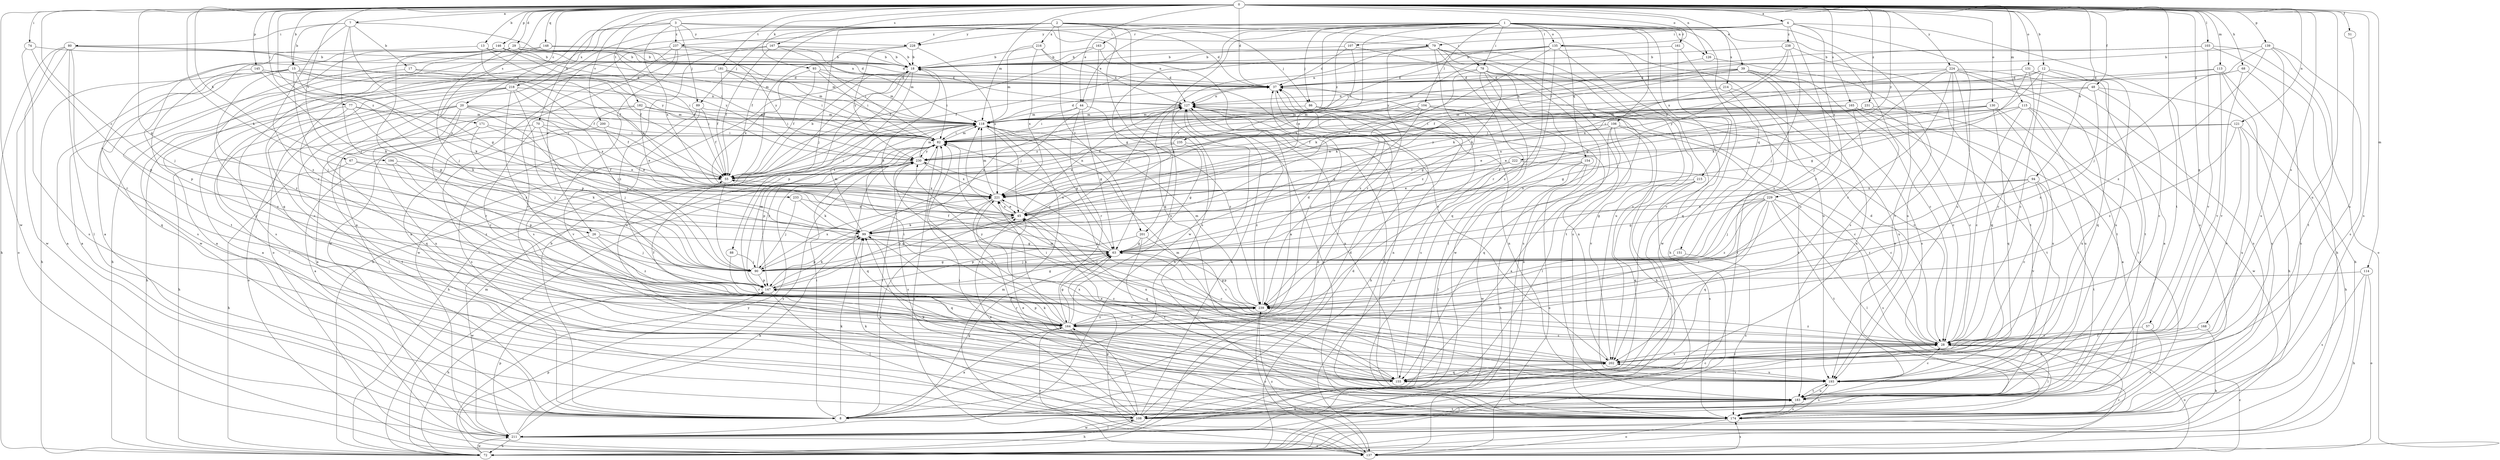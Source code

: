 strict digraph  {
0;
1;
2;
3;
4;
7;
8;
12;
13;
15;
17;
18;
20;
26;
28;
29;
37;
39;
44;
45;
48;
51;
55;
57;
63;
67;
68;
70;
72;
74;
77;
78;
79;
80;
82;
86;
88;
89;
90;
93;
94;
99;
103;
104;
106;
107;
108;
113;
114;
115;
118;
121;
126;
127;
130;
131;
135;
137;
139;
145;
146;
147;
148;
151;
154;
155;
161;
163;
164;
165;
167;
168;
171;
174;
181;
182;
183;
193;
194;
200;
201;
202;
211;
214;
215;
216;
218;
221;
222;
224;
228;
229;
230;
231;
233;
235;
237;
238;
239;
0 -> 4  [label=a];
0 -> 7  [label=a];
0 -> 12  [label=b];
0 -> 13  [label=b];
0 -> 15  [label=b];
0 -> 20  [label=c];
0 -> 26  [label=c];
0 -> 29  [label=d];
0 -> 37  [label=d];
0 -> 39  [label=e];
0 -> 44  [label=e];
0 -> 48  [label=f];
0 -> 51  [label=f];
0 -> 57  [label=g];
0 -> 63  [label=g];
0 -> 67  [label=h];
0 -> 68  [label=h];
0 -> 70  [label=h];
0 -> 74  [label=i];
0 -> 77  [label=i];
0 -> 93  [label=k];
0 -> 94  [label=k];
0 -> 99  [label=k];
0 -> 103  [label=l];
0 -> 113  [label=m];
0 -> 114  [label=m];
0 -> 115  [label=m];
0 -> 118  [label=m];
0 -> 121  [label=n];
0 -> 126  [label=n];
0 -> 130  [label=o];
0 -> 131  [label=o];
0 -> 135  [label=o];
0 -> 139  [label=p];
0 -> 145  [label=p];
0 -> 146  [label=p];
0 -> 148  [label=q];
0 -> 165  [label=s];
0 -> 167  [label=s];
0 -> 168  [label=s];
0 -> 171  [label=s];
0 -> 174  [label=s];
0 -> 181  [label=t];
0 -> 182  [label=t];
0 -> 183  [label=t];
0 -> 193  [label=u];
0 -> 194  [label=v];
0 -> 200  [label=v];
0 -> 211  [label=w];
0 -> 222  [label=y];
0 -> 224  [label=y];
0 -> 231  [label=z];
0 -> 233  [label=z];
1 -> 44  [label=e];
1 -> 45  [label=e];
1 -> 63  [label=g];
1 -> 78  [label=i];
1 -> 86  [label=j];
1 -> 104  [label=l];
1 -> 106  [label=l];
1 -> 135  [label=o];
1 -> 137  [label=o];
1 -> 151  [label=q];
1 -> 154  [label=q];
1 -> 161  [label=r];
1 -> 163  [label=r];
1 -> 164  [label=r];
1 -> 174  [label=s];
1 -> 201  [label=v];
1 -> 211  [label=w];
1 -> 214  [label=x];
1 -> 215  [label=x];
1 -> 235  [label=z];
1 -> 237  [label=z];
2 -> 8  [label=a];
2 -> 26  [label=c];
2 -> 37  [label=d];
2 -> 55  [label=f];
2 -> 78  [label=i];
2 -> 86  [label=j];
2 -> 88  [label=j];
2 -> 89  [label=j];
2 -> 126  [label=n];
2 -> 155  [label=q];
2 -> 174  [label=s];
2 -> 201  [label=v];
2 -> 216  [label=x];
2 -> 228  [label=y];
3 -> 79  [label=i];
3 -> 89  [label=j];
3 -> 127  [label=n];
3 -> 155  [label=q];
3 -> 164  [label=r];
3 -> 218  [label=x];
3 -> 221  [label=x];
3 -> 228  [label=y];
3 -> 237  [label=z];
4 -> 79  [label=i];
4 -> 107  [label=l];
4 -> 164  [label=r];
4 -> 174  [label=s];
4 -> 193  [label=u];
4 -> 228  [label=y];
4 -> 229  [label=y];
4 -> 238  [label=z];
7 -> 15  [label=b];
7 -> 17  [label=b];
7 -> 63  [label=g];
7 -> 80  [label=i];
7 -> 90  [label=j];
7 -> 127  [label=n];
7 -> 239  [label=z];
8 -> 18  [label=b];
8 -> 45  [label=e];
8 -> 63  [label=g];
8 -> 82  [label=i];
8 -> 99  [label=k];
8 -> 127  [label=n];
12 -> 28  [label=c];
12 -> 37  [label=d];
12 -> 55  [label=f];
12 -> 99  [label=k];
12 -> 155  [label=q];
12 -> 193  [label=u];
13 -> 18  [label=b];
13 -> 55  [label=f];
13 -> 90  [label=j];
13 -> 118  [label=m];
13 -> 230  [label=y];
15 -> 8  [label=a];
15 -> 37  [label=d];
15 -> 55  [label=f];
15 -> 72  [label=h];
15 -> 82  [label=i];
15 -> 90  [label=j];
15 -> 99  [label=k];
15 -> 155  [label=q];
15 -> 239  [label=z];
17 -> 8  [label=a];
17 -> 37  [label=d];
17 -> 221  [label=x];
18 -> 37  [label=d];
18 -> 72  [label=h];
18 -> 82  [label=i];
18 -> 147  [label=p];
18 -> 193  [label=u];
18 -> 211  [label=w];
20 -> 82  [label=i];
20 -> 90  [label=j];
20 -> 108  [label=l];
20 -> 118  [label=m];
20 -> 137  [label=o];
20 -> 155  [label=q];
20 -> 164  [label=r];
20 -> 193  [label=u];
20 -> 221  [label=x];
26 -> 63  [label=g];
26 -> 90  [label=j];
26 -> 211  [label=w];
26 -> 239  [label=z];
28 -> 37  [label=d];
28 -> 82  [label=i];
28 -> 108  [label=l];
28 -> 137  [label=o];
28 -> 202  [label=v];
28 -> 239  [label=z];
29 -> 8  [label=a];
29 -> 18  [label=b];
29 -> 82  [label=i];
29 -> 90  [label=j];
29 -> 118  [label=m];
29 -> 183  [label=t];
37 -> 127  [label=n];
37 -> 164  [label=r];
37 -> 174  [label=s];
39 -> 8  [label=a];
39 -> 28  [label=c];
39 -> 37  [label=d];
39 -> 99  [label=k];
39 -> 118  [label=m];
39 -> 174  [label=s];
39 -> 221  [label=x];
39 -> 239  [label=z];
44 -> 63  [label=g];
44 -> 82  [label=i];
44 -> 118  [label=m];
44 -> 164  [label=r];
44 -> 239  [label=z];
45 -> 99  [label=k];
45 -> 127  [label=n];
45 -> 155  [label=q];
45 -> 221  [label=x];
48 -> 28  [label=c];
48 -> 72  [label=h];
48 -> 82  [label=i];
48 -> 127  [label=n];
48 -> 230  [label=y];
48 -> 239  [label=z];
51 -> 193  [label=u];
55 -> 18  [label=b];
55 -> 82  [label=i];
55 -> 90  [label=j];
55 -> 221  [label=x];
57 -> 8  [label=a];
57 -> 28  [label=c];
63 -> 18  [label=b];
63 -> 28  [label=c];
63 -> 55  [label=f];
63 -> 90  [label=j];
63 -> 230  [label=y];
67 -> 55  [label=f];
67 -> 72  [label=h];
67 -> 99  [label=k];
68 -> 37  [label=d];
68 -> 174  [label=s];
68 -> 202  [label=v];
70 -> 45  [label=e];
70 -> 82  [label=i];
70 -> 90  [label=j];
70 -> 164  [label=r];
70 -> 183  [label=t];
72 -> 28  [label=c];
72 -> 37  [label=d];
72 -> 82  [label=i];
72 -> 118  [label=m];
72 -> 211  [label=w];
72 -> 230  [label=y];
74 -> 18  [label=b];
74 -> 147  [label=p];
74 -> 174  [label=s];
77 -> 55  [label=f];
77 -> 72  [label=h];
77 -> 99  [label=k];
77 -> 118  [label=m];
77 -> 164  [label=r];
78 -> 37  [label=d];
78 -> 108  [label=l];
78 -> 137  [label=o];
78 -> 174  [label=s];
78 -> 183  [label=t];
78 -> 211  [label=w];
78 -> 239  [label=z];
79 -> 18  [label=b];
79 -> 55  [label=f];
79 -> 90  [label=j];
79 -> 155  [label=q];
79 -> 164  [label=r];
79 -> 174  [label=s];
79 -> 193  [label=u];
79 -> 202  [label=v];
79 -> 239  [label=z];
80 -> 18  [label=b];
80 -> 55  [label=f];
80 -> 72  [label=h];
80 -> 108  [label=l];
80 -> 137  [label=o];
80 -> 164  [label=r];
80 -> 211  [label=w];
82 -> 118  [label=m];
82 -> 137  [label=o];
82 -> 147  [label=p];
82 -> 230  [label=y];
86 -> 72  [label=h];
86 -> 118  [label=m];
86 -> 137  [label=o];
88 -> 90  [label=j];
88 -> 164  [label=r];
89 -> 55  [label=f];
89 -> 118  [label=m];
89 -> 174  [label=s];
89 -> 202  [label=v];
90 -> 63  [label=g];
90 -> 147  [label=p];
90 -> 221  [label=x];
90 -> 230  [label=y];
93 -> 37  [label=d];
93 -> 55  [label=f];
93 -> 82  [label=i];
93 -> 118  [label=m];
93 -> 221  [label=x];
94 -> 28  [label=c];
94 -> 63  [label=g];
94 -> 164  [label=r];
94 -> 183  [label=t];
94 -> 202  [label=v];
94 -> 221  [label=x];
99 -> 63  [label=g];
99 -> 118  [label=m];
99 -> 127  [label=n];
99 -> 147  [label=p];
99 -> 155  [label=q];
103 -> 18  [label=b];
103 -> 72  [label=h];
103 -> 82  [label=i];
103 -> 137  [label=o];
103 -> 202  [label=v];
104 -> 28  [label=c];
104 -> 63  [label=g];
104 -> 72  [label=h];
104 -> 82  [label=i];
104 -> 118  [label=m];
104 -> 183  [label=t];
104 -> 221  [label=x];
106 -> 8  [label=a];
106 -> 28  [label=c];
106 -> 55  [label=f];
106 -> 82  [label=i];
106 -> 108  [label=l];
106 -> 155  [label=q];
106 -> 202  [label=v];
107 -> 18  [label=b];
107 -> 37  [label=d];
107 -> 82  [label=i];
107 -> 99  [label=k];
108 -> 37  [label=d];
108 -> 45  [label=e];
108 -> 72  [label=h];
108 -> 82  [label=i];
108 -> 99  [label=k];
108 -> 127  [label=n];
108 -> 164  [label=r];
108 -> 183  [label=t];
108 -> 211  [label=w];
113 -> 37  [label=d];
113 -> 72  [label=h];
113 -> 174  [label=s];
113 -> 202  [label=v];
113 -> 230  [label=y];
114 -> 72  [label=h];
114 -> 137  [label=o];
114 -> 147  [label=p];
114 -> 174  [label=s];
115 -> 28  [label=c];
115 -> 45  [label=e];
115 -> 82  [label=i];
115 -> 118  [label=m];
115 -> 183  [label=t];
115 -> 193  [label=u];
115 -> 211  [label=w];
118 -> 37  [label=d];
118 -> 45  [label=e];
118 -> 63  [label=g];
118 -> 72  [label=h];
118 -> 82  [label=i];
121 -> 72  [label=h];
121 -> 82  [label=i];
121 -> 193  [label=u];
121 -> 202  [label=v];
121 -> 230  [label=y];
121 -> 239  [label=z];
126 -> 45  [label=e];
126 -> 193  [label=u];
127 -> 118  [label=m];
127 -> 174  [label=s];
130 -> 63  [label=g];
130 -> 118  [label=m];
130 -> 155  [label=q];
130 -> 174  [label=s];
130 -> 193  [label=u];
130 -> 221  [label=x];
131 -> 28  [label=c];
131 -> 37  [label=d];
131 -> 63  [label=g];
131 -> 183  [label=t];
135 -> 18  [label=b];
135 -> 82  [label=i];
135 -> 99  [label=k];
135 -> 127  [label=n];
135 -> 155  [label=q];
135 -> 193  [label=u];
135 -> 211  [label=w];
135 -> 230  [label=y];
135 -> 239  [label=z];
137 -> 28  [label=c];
137 -> 63  [label=g];
137 -> 118  [label=m];
137 -> 147  [label=p];
137 -> 164  [label=r];
137 -> 174  [label=s];
137 -> 239  [label=z];
139 -> 18  [label=b];
139 -> 90  [label=j];
139 -> 174  [label=s];
139 -> 183  [label=t];
139 -> 193  [label=u];
139 -> 239  [label=z];
145 -> 37  [label=d];
145 -> 99  [label=k];
145 -> 147  [label=p];
145 -> 221  [label=x];
146 -> 18  [label=b];
146 -> 37  [label=d];
146 -> 55  [label=f];
146 -> 147  [label=p];
146 -> 174  [label=s];
146 -> 202  [label=v];
146 -> 230  [label=y];
147 -> 63  [label=g];
147 -> 72  [label=h];
147 -> 99  [label=k];
147 -> 108  [label=l];
147 -> 118  [label=m];
147 -> 127  [label=n];
147 -> 164  [label=r];
147 -> 239  [label=z];
148 -> 18  [label=b];
148 -> 37  [label=d];
148 -> 174  [label=s];
148 -> 211  [label=w];
151 -> 90  [label=j];
151 -> 174  [label=s];
154 -> 55  [label=f];
154 -> 72  [label=h];
154 -> 108  [label=l];
154 -> 137  [label=o];
154 -> 211  [label=w];
155 -> 28  [label=c];
155 -> 45  [label=e];
155 -> 82  [label=i];
155 -> 127  [label=n];
155 -> 202  [label=v];
155 -> 221  [label=x];
161 -> 18  [label=b];
161 -> 72  [label=h];
161 -> 202  [label=v];
163 -> 8  [label=a];
163 -> 18  [label=b];
163 -> 55  [label=f];
163 -> 90  [label=j];
164 -> 8  [label=a];
164 -> 28  [label=c];
164 -> 55  [label=f];
164 -> 63  [label=g];
164 -> 82  [label=i];
164 -> 108  [label=l];
164 -> 127  [label=n];
164 -> 147  [label=p];
164 -> 221  [label=x];
164 -> 239  [label=z];
165 -> 8  [label=a];
165 -> 28  [label=c];
165 -> 82  [label=i];
165 -> 118  [label=m];
165 -> 183  [label=t];
165 -> 221  [label=x];
165 -> 239  [label=z];
167 -> 18  [label=b];
167 -> 55  [label=f];
167 -> 82  [label=i];
167 -> 118  [label=m];
167 -> 137  [label=o];
167 -> 239  [label=z];
168 -> 28  [label=c];
168 -> 72  [label=h];
168 -> 155  [label=q];
171 -> 45  [label=e];
171 -> 72  [label=h];
171 -> 82  [label=i];
171 -> 90  [label=j];
174 -> 82  [label=i];
174 -> 127  [label=n];
174 -> 137  [label=o];
181 -> 8  [label=a];
181 -> 37  [label=d];
181 -> 55  [label=f];
181 -> 72  [label=h];
181 -> 82  [label=i];
181 -> 118  [label=m];
182 -> 8  [label=a];
182 -> 45  [label=e];
182 -> 82  [label=i];
182 -> 118  [label=m];
182 -> 183  [label=t];
183 -> 8  [label=a];
183 -> 45  [label=e];
183 -> 99  [label=k];
183 -> 108  [label=l];
183 -> 127  [label=n];
183 -> 174  [label=s];
183 -> 193  [label=u];
193 -> 28  [label=c];
193 -> 99  [label=k];
193 -> 118  [label=m];
193 -> 127  [label=n];
193 -> 174  [label=s];
193 -> 183  [label=t];
193 -> 202  [label=v];
193 -> 221  [label=x];
194 -> 55  [label=f];
194 -> 147  [label=p];
194 -> 239  [label=z];
200 -> 8  [label=a];
200 -> 45  [label=e];
200 -> 82  [label=i];
201 -> 28  [label=c];
201 -> 63  [label=g];
201 -> 147  [label=p];
201 -> 183  [label=t];
202 -> 28  [label=c];
202 -> 82  [label=i];
202 -> 118  [label=m];
202 -> 127  [label=n];
202 -> 155  [label=q];
202 -> 193  [label=u];
202 -> 230  [label=y];
211 -> 37  [label=d];
211 -> 72  [label=h];
211 -> 99  [label=k];
211 -> 108  [label=l];
211 -> 137  [label=o];
211 -> 147  [label=p];
211 -> 230  [label=y];
214 -> 63  [label=g];
214 -> 108  [label=l];
214 -> 127  [label=n];
214 -> 193  [label=u];
215 -> 108  [label=l];
215 -> 155  [label=q];
215 -> 174  [label=s];
215 -> 221  [label=x];
216 -> 18  [label=b];
216 -> 118  [label=m];
216 -> 127  [label=n];
216 -> 202  [label=v];
216 -> 221  [label=x];
218 -> 8  [label=a];
218 -> 28  [label=c];
218 -> 90  [label=j];
218 -> 108  [label=l];
218 -> 127  [label=n];
218 -> 147  [label=p];
218 -> 239  [label=z];
221 -> 45  [label=e];
221 -> 118  [label=m];
221 -> 147  [label=p];
221 -> 183  [label=t];
222 -> 28  [label=c];
222 -> 45  [label=e];
222 -> 55  [label=f];
224 -> 8  [label=a];
224 -> 37  [label=d];
224 -> 90  [label=j];
224 -> 155  [label=q];
224 -> 164  [label=r];
224 -> 174  [label=s];
224 -> 183  [label=t];
224 -> 202  [label=v];
224 -> 221  [label=x];
228 -> 18  [label=b];
228 -> 55  [label=f];
228 -> 221  [label=x];
228 -> 230  [label=y];
229 -> 45  [label=e];
229 -> 63  [label=g];
229 -> 90  [label=j];
229 -> 108  [label=l];
229 -> 155  [label=q];
229 -> 164  [label=r];
229 -> 174  [label=s];
229 -> 183  [label=t];
229 -> 239  [label=z];
230 -> 55  [label=f];
230 -> 118  [label=m];
230 -> 155  [label=q];
230 -> 174  [label=s];
230 -> 221  [label=x];
231 -> 28  [label=c];
231 -> 45  [label=e];
231 -> 55  [label=f];
231 -> 118  [label=m];
231 -> 193  [label=u];
233 -> 45  [label=e];
233 -> 90  [label=j];
233 -> 99  [label=k];
235 -> 63  [label=g];
235 -> 221  [label=x];
235 -> 230  [label=y];
235 -> 239  [label=z];
237 -> 8  [label=a];
237 -> 18  [label=b];
237 -> 174  [label=s];
237 -> 202  [label=v];
237 -> 211  [label=w];
237 -> 230  [label=y];
238 -> 18  [label=b];
238 -> 63  [label=g];
238 -> 90  [label=j];
238 -> 99  [label=k];
238 -> 183  [label=t];
239 -> 37  [label=d];
239 -> 63  [label=g];
239 -> 118  [label=m];
239 -> 137  [label=o];
239 -> 164  [label=r];
239 -> 230  [label=y];
}
